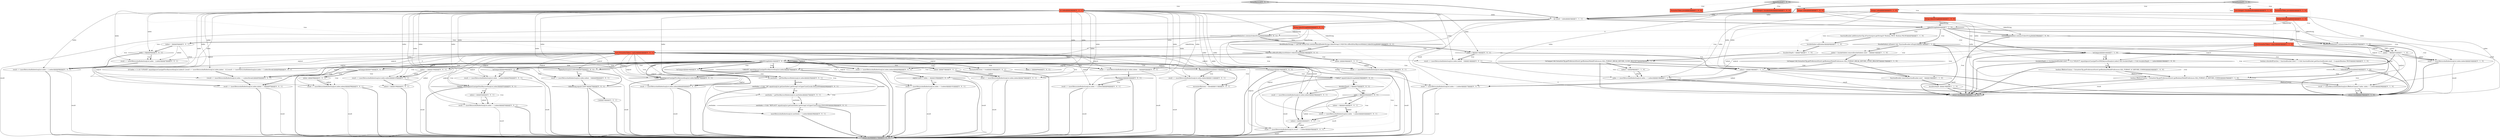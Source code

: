 digraph {
56 [style = filled, label = "result += insertReturnAndIndent(argList,index,indent - 1)@@@14@@@['0', '0', '1']", fillcolor = white, shape = ellipse image = "AAA0AAABBB3BBB"];
86 [style = filled, label = "result += insertReturnAndIndent(argList,index + 1,indent)@@@17@@@['0', '0', '1']", fillcolor = white, shape = ellipse image = "AAA0AAABBB3BBB"];
23 [style = filled, label = "List<FormatterToken> argList@@@2@@@['1', '1', '0']", fillcolor = tomato, shape = box image = "AAA0AAABBB1BBB"];
27 [style = filled, label = "boolean lfBeforeComma = formatterCfg.getPreferenceStore().getBoolean(ModelPreferences.SQL_FORMAT_LF_BEFORE_COMMA)@@@24@@@['1', '0', '0']", fillcolor = white, shape = ellipse image = "AAA0AAABBB1BBB"];
63 [style = filled, label = "result += insertReturnAndIndent(argList,result + 1,indent)@@@45@@@['0', '0', '1']", fillcolor = white, shape = ellipse image = "AAA0AAABBB3BBB"];
13 [style = filled, label = "functionBracket.add(formatterCfg.isFunction(prev.getString())? Boolean.TRUE: Boolean.FALSE)@@@5@@@['1', '1', '0']", fillcolor = white, shape = ellipse image = "AAA0AAABBB1BBB"];
74 [style = filled, label = "result += insertReturnAndIndent(argList,index,indent)@@@111@@@['0', '0', '1']", fillcolor = white, shape = ellipse image = "AAA0AAABBB3BBB"];
98 [style = filled, label = "result += insertReturnAndIndent(argList,index + 1,indent)@@@64@@@['0', '0', '1']", fillcolor = white, shape = ellipse image = "AAA0AAABBB3BBB"];
102 [style = filled, label = "indent--@@@20@@@['0', '0', '1']", fillcolor = white, shape = ellipse image = "AAA0AAABBB3BBB"];
2 [style = filled, label = "indent = bracketIndent.remove(bracketIndent.size() - 1)@@@14@@@['1', '1', '0']", fillcolor = white, shape = ellipse image = "AAA0AAABBB1BBB"];
49 [style = filled, label = "\"CASE\".equalsIgnoreCase(getPrevKeyword(argList,index))@@@79@@@['0', '0', '1']", fillcolor = white, shape = diamond image = "AAA0AAABBB3BBB"];
55 [style = filled, label = "String tokenString@@@2@@@['0', '0', '1']", fillcolor = tomato, shape = box image = "AAA0AAABBB3BBB"];
83 [style = filled, label = "insertReturnAndIndent(argList,nextIndex + 1,indent)@@@29@@@['0', '0', '1']", fillcolor = white, shape = ellipse image = "AAA0AAABBB3BBB"];
53 [style = filled, label = "result += insertReturnAndIndent(argList,index,indent)@@@82@@@['0', '0', '1']", fillcolor = white, shape = ellipse image = "AAA0AAABBB3BBB"];
90 [style = filled, label = "result += insertReturnAndIndent(argList,index - 1,indent)@@@42@@@['0', '0', '1']", fillcolor = white, shape = ellipse image = "AAA0AAABBB3BBB"];
37 [style = filled, label = "result += insertReturnAndIndent(argList,lfBeforeComma? index: index + 1,indent)@@@26@@@['0', '1', '0']", fillcolor = white, shape = ellipse image = "AAA0AAABBB2BBB"];
15 [style = filled, label = "!isCompact && formatterCfg.getPreferenceStore().getBoolean(ModelPreferences.SQL_FORMAT_BREAK_BEFORE_CLOSE_BRACKET)@@@15@@@['1', '1', '0']", fillcolor = white, shape = diamond image = "AAA0AAABBB1BBB"];
87 [style = filled, label = "index > 0@@@6@@@['0', '0', '1']", fillcolor = white, shape = diamond image = "AAA0AAABBB3BBB"];
11 [style = filled, label = "!isCompact@@@22@@@['1', '1', '0']", fillcolor = white, shape = diamond image = "AAA0AAABBB1BBB"];
101 [style = filled, label = "indent = 0@@@5@@@['0', '0', '1']", fillcolor = white, shape = ellipse image = "AAA0AAABBB3BBB"];
94 [style = filled, label = "!isCompact@@@24@@@['0', '0', '1']", fillcolor = white, shape = diamond image = "AAA0AAABBB3BBB"];
52 [style = filled, label = "indent++@@@52@@@['0', '0', '1']", fillcolor = white, shape = ellipse image = "AAA0AAABBB3BBB"];
20 [style = filled, label = "List<Integer> bracketIndent@@@2@@@['1', '0', '0']", fillcolor = tomato, shape = box image = "AAA0AAABBB1BBB"];
25 [style = filled, label = "return result@@@34@@@['1', '0', '0']", fillcolor = lightgray, shape = ellipse image = "AAA0AAABBB1BBB"];
36 [style = filled, label = "!isInsideAFunction@@@24@@@['0', '1', '0']", fillcolor = white, shape = diamond image = "AAA1AAABBB2BBB"];
18 [style = filled, label = "indent++@@@9@@@['1', '1', '0']", fillcolor = white, shape = ellipse image = "AAA0AAABBB1BBB"];
47 [style = filled, label = "tokenString@@@23@@@['0', '0', '1']", fillcolor = white, shape = diamond image = "AAA0AAABBB3BBB"];
72 [style = filled, label = "index > 0@@@40@@@['0', '0', '1']", fillcolor = white, shape = diamond image = "AAA0AAABBB3BBB"];
93 [style = filled, label = "result += insertReturnAndIndent(argList,index,indent)@@@99@@@['0', '0', '1']", fillcolor = white, shape = ellipse image = "AAA0AAABBB3BBB"];
0 [style = filled, label = "bracketsDepth++@@@7@@@['1', '1', '0']", fillcolor = white, shape = ellipse image = "AAA0AAABBB1BBB"];
39 [style = filled, label = "bracketsDepth > 0@@@37@@@['0', '0', '1']", fillcolor = white, shape = diamond image = "AAA0AAABBB3BBB"];
67 [style = filled, label = "result += insertReturnAndIndent(argList,index + 1,indent)@@@9@@@['0', '0', '1']", fillcolor = white, shape = ellipse image = "AAA0AAABBB3BBB"];
85 [style = filled, label = "indent--@@@73@@@['0', '0', '1']", fillcolor = white, shape = ellipse image = "AAA0AAABBB3BBB"];
99 [style = filled, label = "indent++@@@44@@@['0', '0', '1']", fillcolor = white, shape = ellipse image = "AAA0AAABBB3BBB"];
97 [style = filled, label = "encounterBetween = true@@@108@@@['0', '0', '1']", fillcolor = white, shape = ellipse image = "AAA0AAABBB3BBB"];
54 [style = filled, label = "encounterBetween = false@@@113@@@['0', '0', '1']", fillcolor = white, shape = ellipse image = "AAA0AAABBB3BBB"];
57 [style = filled, label = "argList.size() < index + 3@@@100@@@['0', '0', '1']", fillcolor = white, shape = diamond image = "AAA0AAABBB3BBB"];
69 [style = filled, label = "{if (index > 1) {if (\"UPDATE\".equalsIgnoreCase(getPrevKeyword(argList,index))) {result += insertReturnAndIndent(argList,index,indent - 1)}}result += insertReturnAndIndent(argList,index + 1,indent)break}@@@84@@@['0', '0', '1']", fillcolor = white, shape = ellipse image = "AAA0AAABBB3BBB"];
46 [style = filled, label = "indent++@@@106@@@['0', '0', '1']", fillcolor = white, shape = ellipse image = "AAA0AAABBB3BBB"];
12 [style = filled, label = "tokenString@@@4@@@['1', '1', '0']", fillcolor = white, shape = diamond image = "AAA0AAABBB1BBB"];
50 [style = filled, label = "!encounterBetween@@@110@@@['0', '0', '1']", fillcolor = white, shape = diamond image = "AAA0AAABBB3BBB"];
42 [style = filled, label = "!isCompact@@@35@@@['0', '0', '1']", fillcolor = white, shape = diamond image = "AAA0AAABBB3BBB"];
71 [style = filled, label = "\"WHEN\".equalsIgnoreCase(getNextKeyword(argList,index))@@@51@@@['0', '0', '1']", fillcolor = white, shape = diamond image = "AAA0AAABBB3BBB"];
82 [style = filled, label = "result += insertReturnAndIndent(argList,index,indent)@@@21@@@['0', '0', '1']", fillcolor = white, shape = ellipse image = "AAA0AAABBB3BBB"];
43 [style = filled, label = "indent--@@@58@@@['0', '0', '1']", fillcolor = white, shape = ellipse image = "AAA0AAABBB3BBB"];
14 [style = filled, label = "index += insertReturnAndIndent(argList,index + 1,indent)@@@10@@@['1', '1', '0']", fillcolor = white, shape = ellipse image = "AAA0AAABBB1BBB"];
10 [style = filled, label = "indent++@@@16@@@['1', '1', '1']", fillcolor = white, shape = ellipse image = "AAA0AAABBB1BBB"];
77 [style = filled, label = "result += insertReturnAndIndent(argList,index,indent)@@@105@@@['0', '0', '1']", fillcolor = white, shape = ellipse image = "AAA0AAABBB3BBB"];
30 [style = filled, label = "formatSymbol['0', '1', '0']", fillcolor = lightgray, shape = diamond image = "AAA0AAABBB2BBB"];
89 [style = filled, label = "result += insertReturnAndIndent(argList,index,indent - 1)@@@68@@@['0', '0', '1']", fillcolor = white, shape = ellipse image = "AAA0AAABBB3BBB"];
48 [style = filled, label = "result += insertReturnAndIndent(argList,index,indent)@@@59@@@['0', '0', '1']", fillcolor = white, shape = ellipse image = "AAA0AAABBB3BBB"];
5 [style = filled, label = "statementDelimiters.contains(tokenString)@@@29@@@['1', '0', '0']", fillcolor = white, shape = diamond image = "AAA0AAABBB1BBB"];
75 [style = filled, label = "result += insertReturnAndIndent(argList,index - 1,indent)@@@7@@@['0', '0', '1']", fillcolor = white, shape = ellipse image = "AAA0AAABBB3BBB"];
95 [style = filled, label = "!isCompact@@@63@@@['0', '0', '1']", fillcolor = white, shape = diamond image = "AAA0AAABBB3BBB"];
4 [style = filled, label = "functionBracket.remove(functionBracket.size() - 1)@@@18@@@['1', '1', '0']", fillcolor = white, shape = ellipse image = "AAA0AAABBB1BBB"];
7 [style = filled, label = "boolean lfBeforeComma = formatterCfg.getPreferenceStore().getBoolean(ModelPreferences.SQL_FORMAT_LF_BEFORE_COMMA)@@@25@@@['1', '1', '0']", fillcolor = white, shape = ellipse image = "AAA0AAABBB1BBB"];
62 [style = filled, label = "{result += insertReturnAndIndent(argList,index + 1,indent)break}@@@93@@@['0', '0', '1']", fillcolor = white, shape = ellipse image = "AAA0AAABBB3BBB"];
81 [style = filled, label = "\"CREATE\".equalsIgnoreCase(getPrevKeyword(argList,index))@@@76@@@['0', '0', '1']", fillcolor = white, shape = diamond image = "AAA0AAABBB3BBB"];
41 [style = filled, label = "return result@@@117@@@['0', '0', '1']", fillcolor = lightgray, shape = ellipse image = "AAA0AAABBB3BBB"];
32 [style = filled, label = "result += insertReturnAndIndent(argList,index,indent)@@@32@@@['0', '1', '0']", fillcolor = white, shape = ellipse image = "AAA0AAABBB2BBB"];
104 [style = filled, label = "!\"TABLE\".equals(tokenString)@@@36@@@['0', '0', '1']", fillcolor = white, shape = diamond image = "AAA0AAABBB3BBB"];
66 [style = filled, label = "result += insertReturnAndIndent(argList,index,indent - 1)@@@62@@@['0', '0', '1']", fillcolor = white, shape = ellipse image = "AAA0AAABBB3BBB"];
34 [style = filled, label = "List<Integer> bracketIndent@@@2@@@['0', '1', '0']", fillcolor = tomato, shape = box image = "AAA0AAABBB2BBB"];
96 [style = filled, label = "result += insertReturnAndIndent(argList,index + 3,indent)@@@101@@@['0', '0', '1']", fillcolor = white, shape = ellipse image = "AAA0AAABBB3BBB"];
100 [style = filled, label = "tokenString.equals(\"JOIN\")@@@70@@@['0', '0', '1']", fillcolor = white, shape = diamond image = "AAA0AAABBB3BBB"];
3 [style = filled, label = "Integer index@@@2@@@['1', '0', '0']", fillcolor = tomato, shape = box image = "AAA0AAABBB1BBB"];
84 [style = filled, label = "!isCompact@@@57@@@['0', '0', '1']", fillcolor = white, shape = diamond image = "AAA0AAABBB3BBB"];
24 [style = filled, label = "!isCompact && formatterCfg.getPreferenceStore().getBoolean(ModelPreferences.SQL_FORMAT_BREAK_BEFORE_CLOSE_BRACKET)@@@8@@@['1', '1', '0']", fillcolor = white, shape = diamond image = "AAA0AAABBB1BBB"];
6 [style = filled, label = "String tokenString@@@2@@@['1', '0', '0']", fillcolor = tomato, shape = box image = "AAA0AAABBB1BBB"];
21 [style = filled, label = "FormatterToken prev@@@2@@@['1', '0', '0']", fillcolor = tomato, shape = box image = "AAA0AAABBB1BBB"];
91 [style = filled, label = "formatKeyword['0', '0', '1']", fillcolor = lightgray, shape = diamond image = "AAA0AAABBB3BBB"];
17 [style = filled, label = "bracketIndent.add(indent)@@@6@@@['1', '1', '0']", fillcolor = white, shape = ellipse image = "AAA0AAABBB1BBB"];
26 [style = filled, label = "bracketsDepth--@@@19@@@['1', '1', '0']", fillcolor = white, shape = ellipse image = "AAA0AAABBB1BBB"];
28 [style = filled, label = "FormatterToken prev@@@2@@@['0', '1', '0']", fillcolor = tomato, shape = box image = "AAA0AAABBB2BBB"];
59 [style = filled, label = "{}@@@70@@@['0', '0', '1']", fillcolor = white, shape = ellipse image = "AAA0AAABBB3BBB"];
70 [style = filled, label = "int index@@@2@@@['0', '0', '1']", fillcolor = tomato, shape = box image = "AAA0AAABBB3BBB"];
103 [style = filled, label = "nextIndex > 0 && \"OR\".equals(argList.get(nextIndex).getString().toUpperCase(Locale.ENGLISH))@@@26@@@['0', '0', '1']", fillcolor = white, shape = diamond image = "AAA0AAABBB3BBB"];
79 [style = filled, label = "List<FormatterToken> argList@@@2@@@['0', '0', '1']", fillcolor = tomato, shape = box image = "AAA0AAABBB3BBB"];
40 [style = filled, label = "result += insertReturnAndIndent(argList,index,indent)@@@38@@@['0', '0', '1']", fillcolor = white, shape = ellipse image = "AAA0AAABBB3BBB"];
38 [style = filled, label = "indent -= 2@@@104@@@['0', '0', '1']", fillcolor = white, shape = ellipse image = "AAA0AAABBB3BBB"];
22 [style = filled, label = "statementDelimiters.contains(tokenString)@@@30@@@['1', '1', '0']", fillcolor = white, shape = diamond image = "AAA0AAABBB1BBB"];
80 [style = filled, label = "SQLUtils.isBlockEndKeyword(dialect,tokenString)@@@19@@@['0', '0', '1']", fillcolor = white, shape = diamond image = "AAA0AAABBB3BBB"];
8 [style = filled, label = "int result = index@@@3@@@['1', '1', '1']", fillcolor = white, shape = ellipse image = "AAA0AAABBB1BBB"];
19 [style = filled, label = "formatSymbol['1', '0', '0']", fillcolor = lightgray, shape = diamond image = "AAA0AAABBB1BBB"];
33 [style = filled, label = "String tokenString@@@2@@@['0', '1', '0']", fillcolor = tomato, shape = box image = "AAA0AAABBB2BBB"];
65 [style = filled, label = "result += insertReturnAndIndent(argList,index,indent + 1)@@@97@@@['0', '0', '1']", fillcolor = white, shape = ellipse image = "AAA0AAABBB3BBB"];
61 [style = filled, label = "nextIndex = getNextKeywordIndex(argList,nextIndex)@@@27@@@['0', '0', '1']", fillcolor = white, shape = ellipse image = "AAA0AAABBB3BBB"];
45 [style = filled, label = "indent = 0@@@41@@@['0', '0', '1']", fillcolor = white, shape = ellipse image = "AAA0AAABBB3BBB"];
92 [style = filled, label = "statementDelimiters.contains(tokenString)@@@4@@@['0', '0', '1']", fillcolor = white, shape = diamond image = "AAA0AAABBB3BBB"];
31 [style = filled, label = "Integer index@@@2@@@['0', '1', '0']", fillcolor = tomato, shape = box image = "AAA0AAABBB2BBB"];
88 [style = filled, label = "result += insertReturnAndIndent(argList,index + 1,indent)@@@53@@@['0', '0', '1']", fillcolor = white, shape = ellipse image = "AAA0AAABBB3BBB"];
76 [style = filled, label = "!isCompact@@@49@@@['0', '0', '1']", fillcolor = white, shape = diamond image = "AAA0AAABBB3BBB"];
58 [style = filled, label = "nextIndex > 0 && \"REPLACE\".equals(argList.get(nextIndex).getString().toUpperCase(Locale.ENGLISH))@@@28@@@['0', '0', '1']", fillcolor = white, shape = diamond image = "AAA0AAABBB3BBB"];
1 [style = filled, label = "!bracketIndent.isEmpty() && !functionBracket.isEmpty()@@@13@@@['1', '1', '0']", fillcolor = white, shape = diamond image = "AAA0AAABBB1BBB"];
35 [style = filled, label = "return result@@@35@@@['0', '1', '0']", fillcolor = lightgray, shape = ellipse image = "AAA0AAABBB2BBB"];
16 [style = filled, label = "indent = 0@@@31@@@['1', '1', '0']", fillcolor = white, shape = ellipse image = "AAA0AAABBB1BBB"];
60 [style = filled, label = "index > 0@@@13@@@['0', '0', '1']", fillcolor = white, shape = diamond image = "AAA0AAABBB3BBB"];
29 [style = filled, label = "boolean isInsideAFunction = functionBracket.size() != 0 && functionBracket.get(functionBracket.size() - 1).equals(Boolean.TRUE)@@@23@@@['0', '1', '0']", fillcolor = white, shape = ellipse image = "AAA0AAABBB2BBB"];
73 [style = filled, label = "blockHeaderStrings != null && ArrayUtils.contains(blockHeaderStrings,tokenString) || SQLUtils.isBlockStartKeyword(dialect,tokenString)@@@12@@@['0', '0', '1']", fillcolor = white, shape = diamond image = "AAA0AAABBB3BBB"];
9 [style = filled, label = "bracketsDepth <= 0 || functionBracket.size() == 0 || (\"SELECT\".equalsIgnoreCase(getPrevDMLKeyword(argList,index)) && bracketsDepth > 0 && bracketsDepth == indent)@@@23@@@['1', '0', '0']", fillcolor = white, shape = diamond image = "AAA0AAABBB1BBB"];
64 [style = filled, label = "isJoinStart(argList,index)@@@67@@@['0', '0', '1']", fillcolor = white, shape = diamond image = "AAA0AAABBB3BBB"];
78 [style = filled, label = "index > 1@@@85@@@['0', '0', '1']", fillcolor = white, shape = diamond image = "AAA0AAABBB3BBB"];
68 [style = filled, label = "result += insertReturnAndIndent(argList,index - 1,indent)@@@50@@@['0', '0', '1']", fillcolor = white, shape = ellipse image = "AAA0AAABBB3BBB"];
44 [style = filled, label = "int nextIndex = getNextKeywordIndex(argList,index)@@@25@@@['0', '0', '1']", fillcolor = white, shape = ellipse image = "AAA0AAABBB3BBB"];
51 [style = filled, label = "result += insertReturnAndIndent(argList,index,indent)@@@74@@@['0', '0', '1']", fillcolor = white, shape = ellipse image = "AAA0AAABBB3BBB"];
70->69 [style = solid, label="index"];
70->77 [style = solid, label="index"];
79->48 [style = solid, label="argList"];
47->93 [style = dotted, label="true"];
47->97 [style = bold, label=""];
79->67 [style = solid, label="argList"];
27->7 [style = bold, label=""];
94->103 [style = dotted, label="true"];
84->43 [style = bold, label=""];
71->41 [style = bold, label=""];
38->77 [style = solid, label="indent"];
7->25 [style = solid, label="result"];
57->96 [style = bold, label=""];
54->41 [style = bold, label=""];
12->1 [style = bold, label=""];
104->39 [style = bold, label=""];
47->93 [style = bold, label=""];
79->75 [style = solid, label="argList"];
82->41 [style = solid, label="result"];
76->71 [style = dotted, label="true"];
79->77 [style = solid, label="argList"];
30->31 [style = dotted, label="true"];
92->87 [style = dotted, label="true"];
3->9 [style = solid, label="index"];
95->41 [style = bold, label=""];
66->41 [style = solid, label="result"];
59->41 [style = bold, label=""];
30->34 [style = dotted, label="true"];
16->25 [style = solid, label="result"];
55->80 [style = solid, label="tokenString"];
47->85 [style = dotted, label="true"];
47->84 [style = dotted, label="true"];
79->81 [style = solid, label="argList"];
79->69 [style = solid, label="argList"];
1->2 [style = bold, label=""];
19->3 [style = dotted, label="true"];
62->65 [style = bold, label=""];
70->62 [style = solid, label="index"];
47->78 [style = dotted, label="true"];
7->37 [style = solid, label="lfBeforeComma"];
33->12 [style = solid, label="tokenString"];
9->27 [style = dotted, label="true"];
16->25 [style = bold, label=""];
3->7 [style = solid, label="index"];
100->59 [style = bold, label=""];
55->92 [style = solid, label="tokenString"];
92->101 [style = dotted, label="true"];
1->25 [style = bold, label=""];
84->41 [style = bold, label=""];
76->68 [style = dotted, label="true"];
11->36 [style = dotted, label="true"];
71->52 [style = dotted, label="true"];
98->41 [style = bold, label=""];
10->4 [style = bold, label=""];
80->82 [style = dotted, label="true"];
11->35 [style = bold, label=""];
1->2 [style = dotted, label="true"];
79->88 [style = solid, label="argList"];
24->25 [style = bold, label=""];
58->83 [style = bold, label=""];
79->65 [style = solid, label="argList"];
70->53 [style = solid, label="index"];
42->104 [style = dotted, label="true"];
69->62 [style = bold, label=""];
70->87 [style = solid, label="index"];
11->25 [style = bold, label=""];
89->100 [style = bold, label=""];
45->90 [style = solid, label="indent"];
81->49 [style = bold, label=""];
23->14 [style = solid, label="argList"];
70->40 [style = solid, label="index"];
56->10 [style = bold, label=""];
103->61 [style = bold, label=""];
68->71 [style = bold, label=""];
3->8 [style = solid, label="index"];
15->4 [style = bold, label=""];
31->8 [style = solid, label="index"];
22->16 [style = bold, label=""];
73->80 [style = bold, label=""];
36->7 [style = dotted, label="true"];
38->77 [style = bold, label=""];
70->44 [style = solid, label="index"];
81->41 [style = bold, label=""];
101->87 [style = bold, label=""];
70->51 [style = solid, label="index"];
47->85 [style = bold, label=""];
47->57 [style = dotted, label="true"];
64->89 [style = dotted, label="true"];
86->41 [style = bold, label=""];
61->58 [style = bold, label=""];
11->9 [style = dotted, label="true"];
2->10 [style = solid, label="indent"];
85->51 [style = bold, label=""];
96->41 [style = bold, label=""];
47->100 [style = dotted, label="true"];
22->32 [style = dotted, label="true"];
88->41 [style = bold, label=""];
3->14 [style = solid, label="index"];
90->99 [style = bold, label=""];
18->14 [style = solid, label="indent"];
45->99 [style = solid, label="indent"];
12->17 [style = dotted, label="true"];
70->98 [style = solid, label="index"];
47->50 [style = bold, label=""];
1->35 [style = bold, label=""];
51->41 [style = solid, label="result"];
83->41 [style = bold, label=""];
103->41 [style = bold, label=""];
77->41 [style = solid, label="result"];
66->95 [style = bold, label=""];
63->41 [style = bold, label=""];
32->35 [style = solid, label="result"];
42->104 [style = bold, label=""];
19->21 [style = dotted, label="true"];
47->76 [style = bold, label=""];
43->48 [style = bold, label=""];
70->90 [style = solid, label="index"];
4->26 [style = bold, label=""];
67->41 [style = bold, label=""];
27->7 [style = solid, label="lfBeforeComma"];
37->35 [style = bold, label=""];
79->98 [style = solid, label="argList"];
19->8 [style = bold, label=""];
55->73 [style = solid, label="tokenString"];
22->35 [style = bold, label=""];
70->66 [style = solid, label="index"];
19->23 [style = dotted, label="true"];
70->8 [style = solid, label="index"];
7->37 [style = bold, label=""];
101->75 [style = solid, label="indent"];
47->53 [style = dotted, label="true"];
92->101 [style = bold, label=""];
73->60 [style = bold, label=""];
47->38 [style = dotted, label="true"];
96->41 [style = solid, label="result"];
12->24 [style = dotted, label="true"];
79->53 [style = solid, label="argList"];
101->67 [style = solid, label="indent"];
79->89 [style = solid, label="argList"];
24->35 [style = bold, label=""];
23->7 [style = solid, label="argList"];
31->10 [style = solid, label="index"];
9->27 [style = bold, label=""];
1->15 [style = dotted, label="true"];
47->64 [style = dotted, label="true"];
12->11 [style = dotted, label="true"];
3->10 [style = solid, label="index"];
14->86 [style = dashed, label="0"];
15->10 [style = dotted, label="true"];
70->64 [style = solid, label="index"];
99->63 [style = bold, label=""];
6->12 [style = solid, label="tokenString"];
79->93 [style = solid, label="argList"];
11->76 [style = dashed, label="0"];
73->86 [style = dotted, label="true"];
79->86 [style = solid, label="argList"];
70->71 [style = solid, label="index"];
16->32 [style = bold, label=""];
8->35 [style = solid, label="result"];
79->74 [style = solid, label="argList"];
79->51 [style = solid, label="argList"];
74->54 [style = bold, label=""];
30->33 [style = dotted, label="true"];
13->17 [style = bold, label=""];
8->92 [style = bold, label=""];
70->65 [style = solid, label="index"];
70->75 [style = solid, label="index"];
10->86 [style = bold, label=""];
42->41 [style = bold, label=""];
70->82 [style = solid, label="index"];
94->41 [style = bold, label=""];
103->61 [style = dotted, label="true"];
47->54 [style = dotted, label="true"];
51->41 [style = bold, label=""];
70->56 [style = solid, label="index"];
18->14 [style = bold, label=""];
19->6 [style = dotted, label="true"];
15->10 [style = bold, label=""];
17->0 [style = bold, label=""];
92->67 [style = dotted, label="true"];
60->10 [style = bold, label=""];
70->74 [style = solid, label="index"];
70->48 [style = solid, label="index"];
47->41 [style = bold, label=""];
88->41 [style = solid, label="result"];
12->13 [style = dotted, label="true"];
70->89 [style = solid, label="index"];
70->88 [style = solid, label="index"];
47->65 [style = bold, label=""];
75->67 [style = bold, label=""];
47->64 [style = bold, label=""];
97->41 [style = bold, label=""];
73->80 [style = dotted, label="false"];
10->35 [style = solid, label="result"];
67->41 [style = solid, label="result"];
79->96 [style = solid, label="argList"];
79->71 [style = solid, label="argList"];
95->98 [style = bold, label=""];
31->32 [style = solid, label="index"];
79->63 [style = solid, label="argList"];
68->41 [style = solid, label="result"];
71->88 [style = dotted, label="true"];
2->15 [style = bold, label=""];
40->99 [style = bold, label=""];
47->69 [style = bold, label=""];
70->68 [style = solid, label="index"];
103->58 [style = dotted, label="true"];
43->48 [style = solid, label="indent"];
47->66 [style = bold, label=""];
79->49 [style = solid, label="argList"];
86->41 [style = solid, label="result"];
70->81 [style = solid, label="index"];
93->57 [style = bold, label=""];
52->88 [style = bold, label=""];
26->25 [style = bold, label=""];
47->94 [style = bold, label=""];
22->43 [style = dashed, label="0"];
70->96 [style = solid, label="index"];
104->99 [style = dotted, label="true"];
79->68 [style = solid, label="argList"];
63->41 [style = solid, label="result"];
91->79 [style = dotted, label="true"];
64->89 [style = bold, label=""];
36->35 [style = bold, label=""];
50->54 [style = bold, label=""];
39->72 [style = dotted, label="false"];
14->35 [style = bold, label=""];
47->77 [style = dotted, label="true"];
47->97 [style = dotted, label="true"];
50->74 [style = bold, label=""];
77->46 [style = bold, label=""];
79->64 [style = solid, label="argList"];
74->41 [style = solid, label="result"];
38->46 [style = solid, label="indent"];
1->26 [style = dotted, label="true"];
46->41 [style = bold, label=""];
39->72 [style = bold, label=""];
12->1 [style = dotted, label="true"];
61->83 [style = solid, label="nextIndex"];
61->58 [style = solid, label="nextIndex"];
1->4 [style = dotted, label="true"];
104->41 [style = bold, label=""];
23->79 [style = dashed, label="0"];
92->73 [style = dotted, label="false"];
65->41 [style = solid, label="result"];
5->16 [style = dotted, label="true"];
23->32 [style = solid, label="argList"];
79->40 [style = solid, label="argList"];
87->75 [style = bold, label=""];
47->49 [style = bold, label=""];
24->14 [style = dotted, label="true"];
47->51 [style = dotted, label="true"];
12->0 [style = dotted, label="true"];
23->10 [style = solid, label="argList"];
48->41 [style = solid, label="result"];
23->9 [style = solid, label="argList"];
93->41 [style = solid, label="result"];
60->56 [style = bold, label=""];
104->63 [style = dotted, label="true"];
47->65 [style = dotted, label="true"];
47->46 [style = dotted, label="true"];
92->73 [style = bold, label=""];
16->32 [style = solid, label="indent"];
14->25 [style = bold, label=""];
72->45 [style = bold, label=""];
47->81 [style = dotted, label="true"];
87->75 [style = dotted, label="true"];
47->42 [style = bold, label=""];
24->18 [style = dotted, label="true"];
70->86 [style = solid, label="index"];
10->25 [style = solid, label="result"];
24->18 [style = bold, label=""];
22->16 [style = dotted, label="true"];
70->49 [style = solid, label="index"];
9->7 [style = dotted, label="true"];
22->16 [style = solid, label="indent"];
79->90 [style = solid, label="argList"];
48->41 [style = bold, label=""];
12->22 [style = bold, label=""];
23->16 [style = solid, label="argList"];
45->90 [style = bold, label=""];
104->39 [style = dotted, label="true"];
80->47 [style = bold, label=""];
94->44 [style = bold, label=""];
80->47 [style = dotted, label="false"];
98->41 [style = solid, label="result"];
64->100 [style = bold, label=""];
79->44 [style = solid, label="argList"];
49->41 [style = bold, label=""];
11->29 [style = bold, label=""];
5->22 [style = dotted, label="true"];
50->74 [style = dotted, label="true"];
47->94 [style = dotted, label="true"];
94->44 [style = dotted, label="true"];
26->35 [style = bold, label=""];
72->90 [style = dotted, label="true"];
31->37 [style = solid, label="index"];
73->10 [style = dotted, label="true"];
91->55 [style = dotted, label="true"];
12->5 [style = dotted, label="true"];
8->63 [style = solid, label="result"];
36->7 [style = bold, label=""];
89->41 [style = solid, label="result"];
12->92 [style = dashed, label="0"];
37->35 [style = solid, label="result"];
47->84 [style = bold, label=""];
79->61 [style = solid, label="argList"];
9->25 [style = bold, label=""];
44->103 [style = bold, label=""];
102->82 [style = solid, label="indent"];
72->45 [style = dotted, label="true"];
47->50 [style = dotted, label="true"];
79->66 [style = solid, label="argList"];
31->14 [style = solid, label="index"];
100->41 [style = bold, label=""];
84->43 [style = dotted, label="true"];
84->48 [style = dotted, label="true"];
72->99 [style = bold, label=""];
55->47 [style = solid, label="tokenString"];
70->60 [style = solid, label="index"];
47->66 [style = dotted, label="true"];
70->72 [style = solid, label="index"];
3->16 [style = solid, label="index"];
70->93 [style = solid, label="index"];
49->53 [style = bold, label=""];
11->29 [style = dotted, label="true"];
39->40 [style = dotted, label="true"];
58->41 [style = bold, label=""];
19->20 [style = dotted, label="true"];
12->13 [style = bold, label=""];
76->68 [style = bold, label=""];
79->56 [style = solid, label="argList"];
60->56 [style = dotted, label="true"];
8->41 [style = solid, label="result"];
47->38 [style = bold, label=""];
5->22 [style = bold, label=""];
47->62 [style = bold, label=""];
91->70 [style = dotted, label="true"];
30->23 [style = dotted, label="true"];
99->63 [style = solid, label="indent"];
30->28 [style = dotted, label="true"];
90->63 [style = solid, label="result"];
58->83 [style = dotted, label="true"];
47->49 [style = dotted, label="true"];
44->103 [style = solid, label="nextIndex"];
53->41 [style = solid, label="result"];
47->95 [style = dotted, label="true"];
29->36 [style = bold, label=""];
79->83 [style = solid, label="argList"];
65->41 [style = bold, label=""];
0->24 [style = bold, label=""];
87->67 [style = bold, label=""];
7->25 [style = bold, label=""];
40->63 [style = solid, label="result"];
52->88 [style = solid, label="indent"];
47->76 [style = dotted, label="true"];
47->81 [style = bold, label=""];
70->57 [style = solid, label="index"];
80->102 [style = dotted, label="true"];
53->41 [style = bold, label=""];
47->42 [style = dotted, label="true"];
80->102 [style = bold, label=""];
57->96 [style = dotted, label="true"];
33->22 [style = solid, label="tokenString"];
95->98 [style = dotted, label="true"];
8->12 [style = bold, label=""];
6->5 [style = solid, label="tokenString"];
47->53 [style = bold, label=""];
102->82 [style = bold, label=""];
79->82 [style = solid, label="argList"];
11->9 [style = bold, label=""];
71->52 [style = bold, label=""];
44->61 [style = solid, label="nextIndex"];
70->67 [style = solid, label="index"];
10->86 [style = solid, label="indent"];
73->60 [style = dotted, label="true"];
12->5 [style = bold, label=""];
12->22 [style = dotted, label="true"];
36->37 [style = dotted, label="true"];
8->25 [style = solid, label="result"];
32->35 [style = bold, label=""];
57->41 [style = bold, label=""];
5->25 [style = bold, label=""];
76->41 [style = bold, label=""];
91->8 [style = bold, label=""];
79->62 [style = solid, label="argList"];
12->11 [style = bold, label=""];
39->40 [style = bold, label=""];
30->8 [style = bold, label=""];
82->41 [style = bold, label=""];
85->51 [style = solid, label="indent"];
23->37 [style = solid, label="argList"];
}
